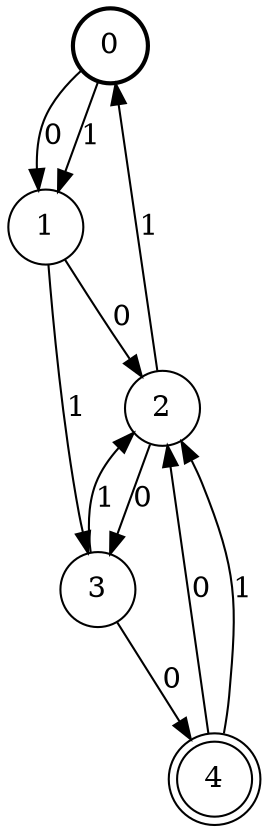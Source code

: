 digraph Automat {
    node [shape = circle];
    0 [style = "bold"];
    0 -> 1 [label = "0"];
    0 -> 1 [label = "1"];
    1 -> 2 [label = "0"];
    1 -> 3 [label = "1"];
    2 -> 3 [label = "0"];
    2 -> 0 [label = "1"];
    3 -> 4 [label = "0"];
    3 -> 2 [label = "1"];
    4 [peripheries=2]
    4 -> 2 [label = "0"];
    4 -> 2 [label = "1"];
}
